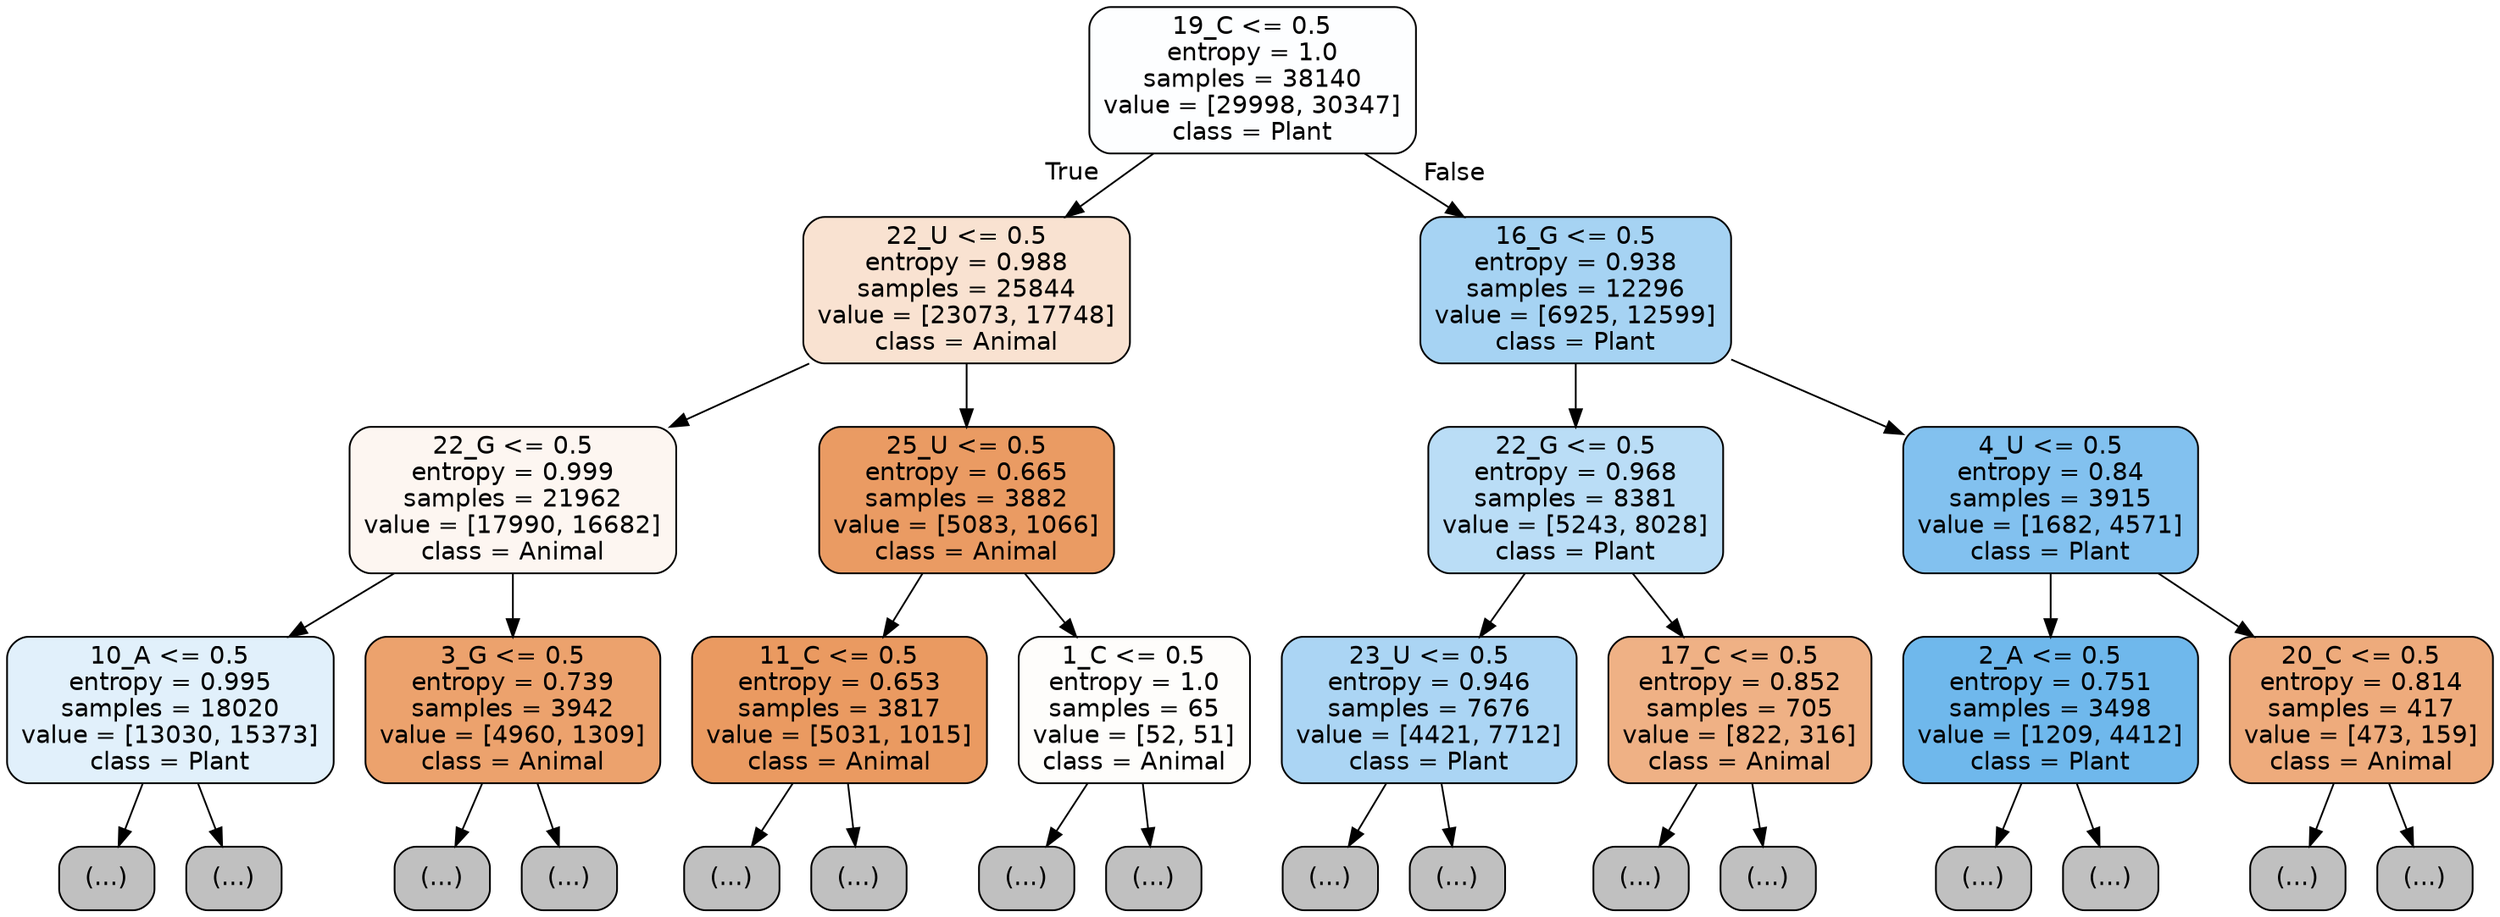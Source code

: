 digraph Tree {
node [shape=box, style="filled, rounded", color="black", fontname="helvetica"] ;
edge [fontname="helvetica"] ;
0 [label="19_C <= 0.5\nentropy = 1.0\nsamples = 38140\nvalue = [29998, 30347]\nclass = Plant", fillcolor="#fdfeff"] ;
1 [label="22_U <= 0.5\nentropy = 0.988\nsamples = 25844\nvalue = [23073, 17748]\nclass = Animal", fillcolor="#f9e2d1"] ;
0 -> 1 [labeldistance=2.5, labelangle=45, headlabel="True"] ;
2 [label="22_G <= 0.5\nentropy = 0.999\nsamples = 21962\nvalue = [17990, 16682]\nclass = Animal", fillcolor="#fdf6f1"] ;
1 -> 2 ;
3 [label="10_A <= 0.5\nentropy = 0.995\nsamples = 18020\nvalue = [13030, 15373]\nclass = Plant", fillcolor="#e1f0fb"] ;
2 -> 3 ;
4 [label="(...)", fillcolor="#C0C0C0"] ;
3 -> 4 ;
7287 [label="(...)", fillcolor="#C0C0C0"] ;
3 -> 7287 ;
9702 [label="3_G <= 0.5\nentropy = 0.739\nsamples = 3942\nvalue = [4960, 1309]\nclass = Animal", fillcolor="#eca26d"] ;
2 -> 9702 ;
9703 [label="(...)", fillcolor="#C0C0C0"] ;
9702 -> 9703 ;
10676 [label="(...)", fillcolor="#C0C0C0"] ;
9702 -> 10676 ;
11049 [label="25_U <= 0.5\nentropy = 0.665\nsamples = 3882\nvalue = [5083, 1066]\nclass = Animal", fillcolor="#ea9b63"] ;
1 -> 11049 ;
11050 [label="11_C <= 0.5\nentropy = 0.653\nsamples = 3817\nvalue = [5031, 1015]\nclass = Animal", fillcolor="#ea9a61"] ;
11049 -> 11050 ;
11051 [label="(...)", fillcolor="#C0C0C0"] ;
11050 -> 11051 ;
12200 [label="(...)", fillcolor="#C0C0C0"] ;
11050 -> 12200 ;
12579 [label="1_C <= 0.5\nentropy = 1.0\nsamples = 65\nvalue = [52, 51]\nclass = Animal", fillcolor="#fefdfb"] ;
11049 -> 12579 ;
12580 [label="(...)", fillcolor="#C0C0C0"] ;
12579 -> 12580 ;
12599 [label="(...)", fillcolor="#C0C0C0"] ;
12579 -> 12599 ;
12602 [label="16_G <= 0.5\nentropy = 0.938\nsamples = 12296\nvalue = [6925, 12599]\nclass = Plant", fillcolor="#a6d3f3"] ;
0 -> 12602 [labeldistance=2.5, labelangle=-45, headlabel="False"] ;
12603 [label="22_G <= 0.5\nentropy = 0.968\nsamples = 8381\nvalue = [5243, 8028]\nclass = Plant", fillcolor="#baddf6"] ;
12602 -> 12603 ;
12604 [label="23_U <= 0.5\nentropy = 0.946\nsamples = 7676\nvalue = [4421, 7712]\nclass = Plant", fillcolor="#abd5f4"] ;
12603 -> 12604 ;
12605 [label="(...)", fillcolor="#C0C0C0"] ;
12604 -> 12605 ;
15318 [label="(...)", fillcolor="#C0C0C0"] ;
12604 -> 15318 ;
15433 [label="17_C <= 0.5\nentropy = 0.852\nsamples = 705\nvalue = [822, 316]\nclass = Animal", fillcolor="#efb185"] ;
12603 -> 15433 ;
15434 [label="(...)", fillcolor="#C0C0C0"] ;
15433 -> 15434 ;
15729 [label="(...)", fillcolor="#C0C0C0"] ;
15433 -> 15729 ;
15798 [label="4_U <= 0.5\nentropy = 0.84\nsamples = 3915\nvalue = [1682, 4571]\nclass = Plant", fillcolor="#82c1ef"] ;
12602 -> 15798 ;
15799 [label="2_A <= 0.5\nentropy = 0.751\nsamples = 3498\nvalue = [1209, 4412]\nclass = Plant", fillcolor="#6fb8ec"] ;
15798 -> 15799 ;
15800 [label="(...)", fillcolor="#C0C0C0"] ;
15799 -> 15800 ;
16385 [label="(...)", fillcolor="#C0C0C0"] ;
15799 -> 16385 ;
16610 [label="20_C <= 0.5\nentropy = 0.814\nsamples = 417\nvalue = [473, 159]\nclass = Animal", fillcolor="#eeab7c"] ;
15798 -> 16610 ;
16611 [label="(...)", fillcolor="#C0C0C0"] ;
16610 -> 16611 ;
16758 [label="(...)", fillcolor="#C0C0C0"] ;
16610 -> 16758 ;
}